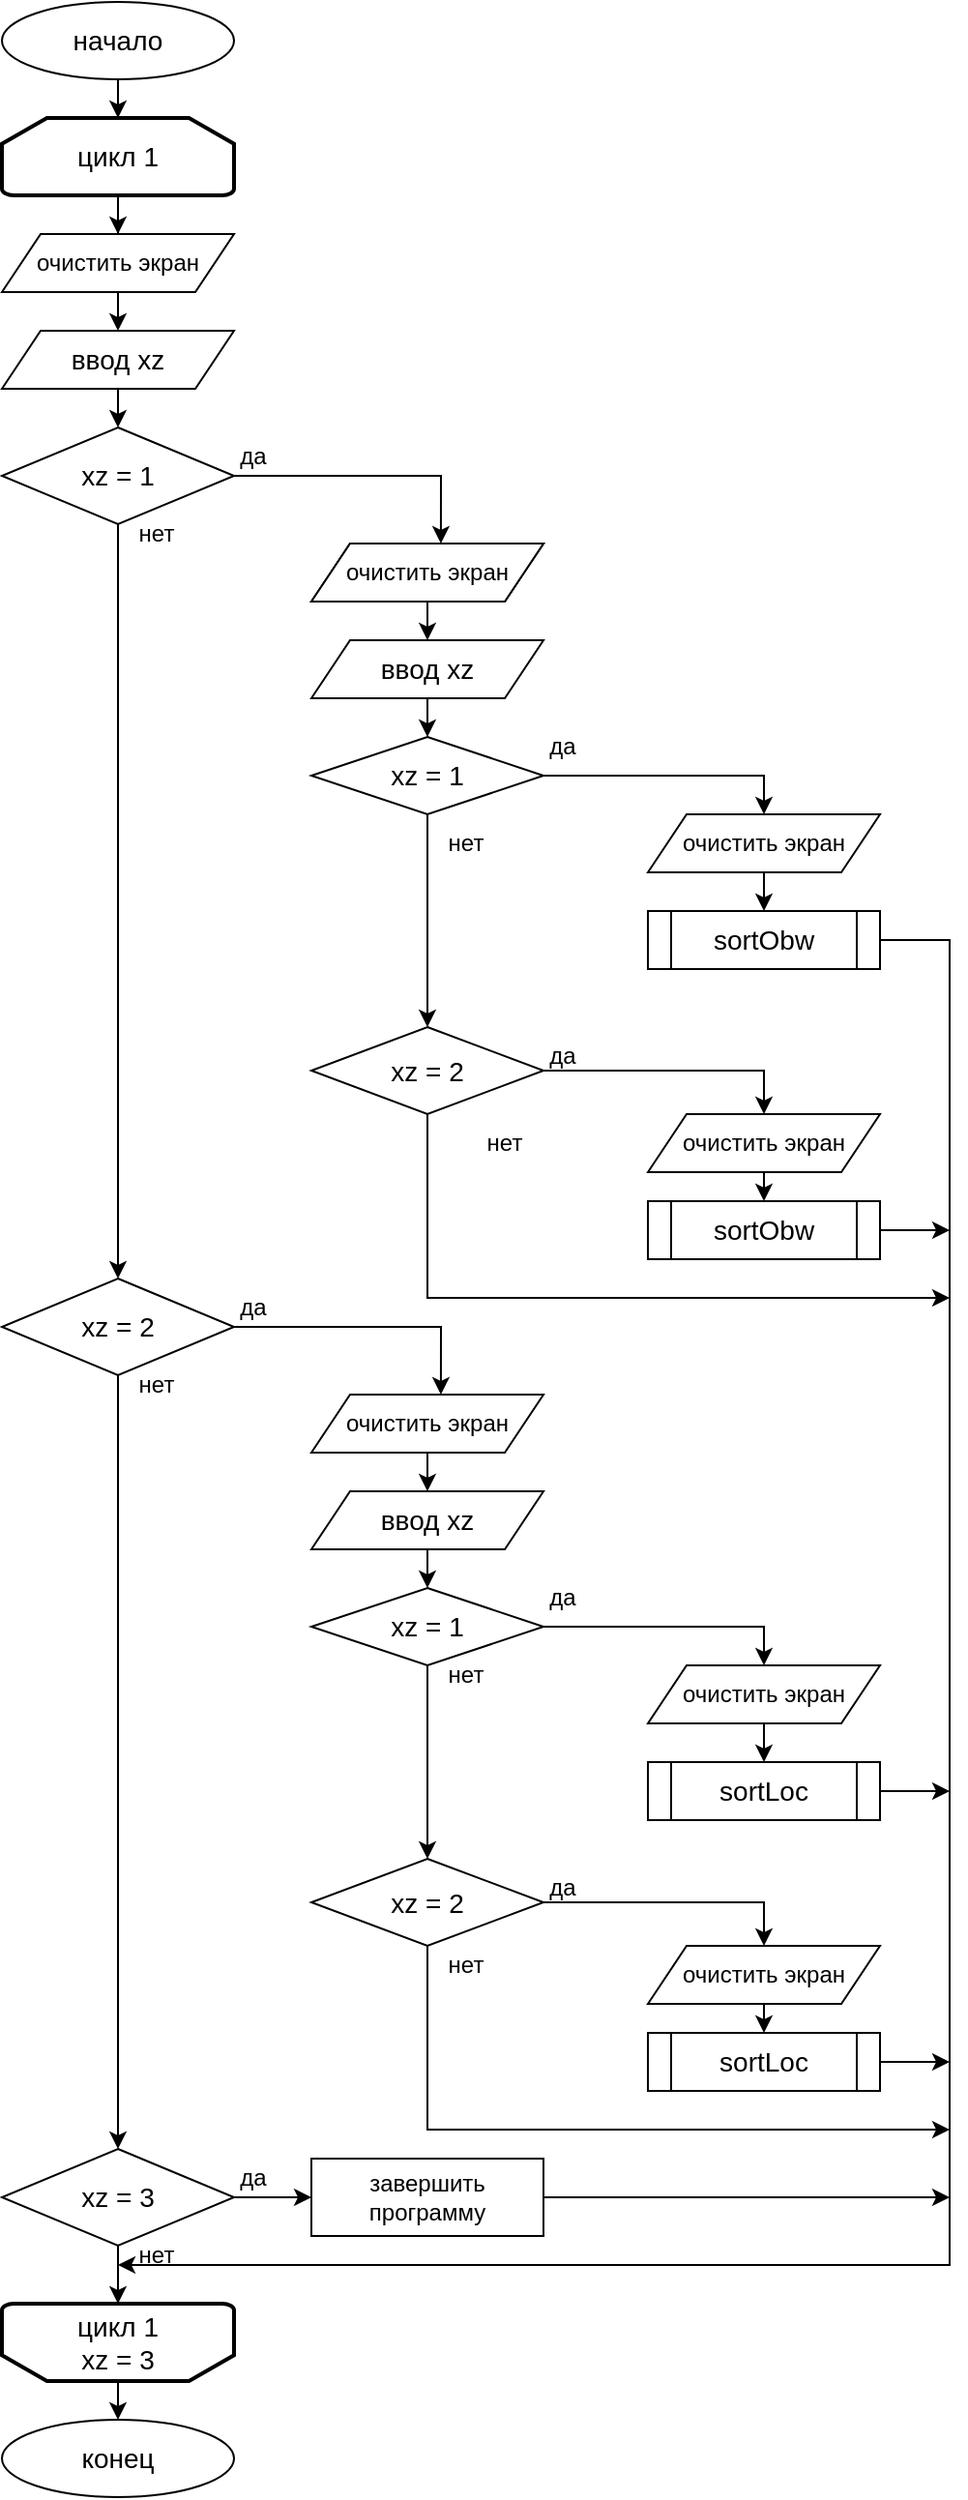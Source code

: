 <mxfile version="22.1.11" type="device">
  <diagram name="Страница — 1" id="aXmNhxKM5Uu4Eri2liGK">
    <mxGraphModel dx="2872" dy="1441" grid="1" gridSize="10" guides="1" tooltips="1" connect="1" arrows="1" fold="1" page="1" pageScale="1" pageWidth="827" pageHeight="1169" math="0" shadow="0">
      <root>
        <mxCell id="0" />
        <mxCell id="1" parent="0" />
        <mxCell id="ZohRDArfEy2N2_62YZO6-1" value="&lt;font style=&quot;font-size: 14px;&quot;&gt;начало&lt;/font&gt;" style="ellipse;whiteSpace=wrap;html=1;" vertex="1" parent="1">
          <mxGeometry x="80" y="40" width="120" height="40" as="geometry" />
        </mxCell>
        <mxCell id="ZohRDArfEy2N2_62YZO6-9" style="edgeStyle=orthogonalEdgeStyle;rounded=0;orthogonalLoop=1;jettySize=auto;html=1;exitX=0.5;exitY=1;exitDx=0;exitDy=0;exitPerimeter=0;" edge="1" parent="1" source="ZohRDArfEy2N2_62YZO6-2" target="ZohRDArfEy2N2_62YZO6-3">
          <mxGeometry relative="1" as="geometry" />
        </mxCell>
        <mxCell id="ZohRDArfEy2N2_62YZO6-2" value="&lt;font style=&quot;font-size: 14px;&quot;&gt;цикл 1&lt;/font&gt;" style="strokeWidth=2;html=1;shape=mxgraph.flowchart.loop_limit;whiteSpace=wrap;" vertex="1" parent="1">
          <mxGeometry x="80" y="100" width="120" height="40" as="geometry" />
        </mxCell>
        <mxCell id="ZohRDArfEy2N2_62YZO6-10" style="edgeStyle=orthogonalEdgeStyle;rounded=0;orthogonalLoop=1;jettySize=auto;html=1;exitX=0.5;exitY=1;exitDx=0;exitDy=0;entryX=0.5;entryY=0;entryDx=0;entryDy=0;" edge="1" parent="1" source="ZohRDArfEy2N2_62YZO6-3" target="ZohRDArfEy2N2_62YZO6-4">
          <mxGeometry relative="1" as="geometry" />
        </mxCell>
        <mxCell id="ZohRDArfEy2N2_62YZO6-3" value="&lt;font style=&quot;font-size: 12px;&quot;&gt;очистить экран&lt;/font&gt;" style="shape=parallelogram;perimeter=parallelogramPerimeter;whiteSpace=wrap;html=1;fixedSize=1;" vertex="1" parent="1">
          <mxGeometry x="80" y="160" width="120" height="30" as="geometry" />
        </mxCell>
        <mxCell id="ZohRDArfEy2N2_62YZO6-11" style="edgeStyle=orthogonalEdgeStyle;rounded=0;orthogonalLoop=1;jettySize=auto;html=1;exitX=0.5;exitY=1;exitDx=0;exitDy=0;entryX=0.5;entryY=0;entryDx=0;entryDy=0;" edge="1" parent="1" source="ZohRDArfEy2N2_62YZO6-4" target="ZohRDArfEy2N2_62YZO6-5">
          <mxGeometry relative="1" as="geometry" />
        </mxCell>
        <mxCell id="ZohRDArfEy2N2_62YZO6-4" value="&lt;font style=&quot;font-size: 14px;&quot;&gt;ввод xz&lt;/font&gt;" style="shape=parallelogram;perimeter=parallelogramPerimeter;whiteSpace=wrap;html=1;fixedSize=1;" vertex="1" parent="1">
          <mxGeometry x="80" y="210" width="120" height="30" as="geometry" />
        </mxCell>
        <mxCell id="ZohRDArfEy2N2_62YZO6-58" style="edgeStyle=orthogonalEdgeStyle;rounded=0;orthogonalLoop=1;jettySize=auto;html=1;exitX=0.5;exitY=1;exitDx=0;exitDy=0;entryX=0.5;entryY=0;entryDx=0;entryDy=0;" edge="1" parent="1" source="ZohRDArfEy2N2_62YZO6-5" target="ZohRDArfEy2N2_62YZO6-34">
          <mxGeometry relative="1" as="geometry" />
        </mxCell>
        <mxCell id="ZohRDArfEy2N2_62YZO6-5" value="&lt;font style=&quot;font-size: 14px;&quot;&gt;xz = 1&lt;/font&gt;" style="rhombus;whiteSpace=wrap;html=1;" vertex="1" parent="1">
          <mxGeometry x="80" y="260" width="120" height="50" as="geometry" />
        </mxCell>
        <mxCell id="ZohRDArfEy2N2_62YZO6-13" style="edgeStyle=orthogonalEdgeStyle;rounded=0;orthogonalLoop=1;jettySize=auto;html=1;exitX=0.5;exitY=1;exitDx=0;exitDy=0;entryX=0.5;entryY=0;entryDx=0;entryDy=0;" edge="1" parent="1" source="ZohRDArfEy2N2_62YZO6-6" target="ZohRDArfEy2N2_62YZO6-7">
          <mxGeometry relative="1" as="geometry" />
        </mxCell>
        <mxCell id="ZohRDArfEy2N2_62YZO6-6" value="очистить экран" style="shape=parallelogram;perimeter=parallelogramPerimeter;whiteSpace=wrap;html=1;fixedSize=1;" vertex="1" parent="1">
          <mxGeometry x="240" y="320" width="120" height="30" as="geometry" />
        </mxCell>
        <mxCell id="ZohRDArfEy2N2_62YZO6-29" style="edgeStyle=orthogonalEdgeStyle;rounded=0;orthogonalLoop=1;jettySize=auto;html=1;exitX=0.5;exitY=1;exitDx=0;exitDy=0;entryX=0.5;entryY=0;entryDx=0;entryDy=0;" edge="1" parent="1" source="ZohRDArfEy2N2_62YZO6-7" target="ZohRDArfEy2N2_62YZO6-16">
          <mxGeometry relative="1" as="geometry" />
        </mxCell>
        <mxCell id="ZohRDArfEy2N2_62YZO6-7" value="&lt;font style=&quot;font-size: 14px;&quot;&gt;ввод xz&lt;/font&gt;" style="shape=parallelogram;perimeter=parallelogramPerimeter;whiteSpace=wrap;html=1;fixedSize=1;" vertex="1" parent="1">
          <mxGeometry x="240" y="370" width="120" height="30" as="geometry" />
        </mxCell>
        <mxCell id="ZohRDArfEy2N2_62YZO6-8" style="edgeStyle=orthogonalEdgeStyle;rounded=0;orthogonalLoop=1;jettySize=auto;html=1;exitX=0.5;exitY=1;exitDx=0;exitDy=0;entryX=0.5;entryY=0;entryDx=0;entryDy=0;entryPerimeter=0;" edge="1" parent="1" source="ZohRDArfEy2N2_62YZO6-1" target="ZohRDArfEy2N2_62YZO6-2">
          <mxGeometry relative="1" as="geometry" />
        </mxCell>
        <mxCell id="ZohRDArfEy2N2_62YZO6-12" style="edgeStyle=orthogonalEdgeStyle;rounded=0;orthogonalLoop=1;jettySize=auto;html=1;exitX=1;exitY=0.5;exitDx=0;exitDy=0;entryX=0.558;entryY=0;entryDx=0;entryDy=0;entryPerimeter=0;" edge="1" parent="1" source="ZohRDArfEy2N2_62YZO6-5" target="ZohRDArfEy2N2_62YZO6-6">
          <mxGeometry relative="1" as="geometry" />
        </mxCell>
        <mxCell id="ZohRDArfEy2N2_62YZO6-14" value="да" style="text;html=1;strokeColor=none;fillColor=none;align=center;verticalAlign=middle;whiteSpace=wrap;rounded=0;" vertex="1" parent="1">
          <mxGeometry x="180" y="260" width="60" height="30" as="geometry" />
        </mxCell>
        <mxCell id="ZohRDArfEy2N2_62YZO6-15" value="нет" style="text;html=1;strokeColor=none;fillColor=none;align=center;verticalAlign=middle;whiteSpace=wrap;rounded=0;" vertex="1" parent="1">
          <mxGeometry x="130" y="300" width="60" height="30" as="geometry" />
        </mxCell>
        <mxCell id="ZohRDArfEy2N2_62YZO6-23" style="edgeStyle=orthogonalEdgeStyle;rounded=0;orthogonalLoop=1;jettySize=auto;html=1;exitX=1;exitY=0.5;exitDx=0;exitDy=0;entryX=0.5;entryY=0;entryDx=0;entryDy=0;" edge="1" parent="1" source="ZohRDArfEy2N2_62YZO6-16" target="ZohRDArfEy2N2_62YZO6-19">
          <mxGeometry relative="1" as="geometry" />
        </mxCell>
        <mxCell id="ZohRDArfEy2N2_62YZO6-28" style="edgeStyle=orthogonalEdgeStyle;rounded=0;orthogonalLoop=1;jettySize=auto;html=1;exitX=0.5;exitY=1;exitDx=0;exitDy=0;entryX=0.5;entryY=0;entryDx=0;entryDy=0;" edge="1" parent="1" source="ZohRDArfEy2N2_62YZO6-16" target="ZohRDArfEy2N2_62YZO6-17">
          <mxGeometry relative="1" as="geometry" />
        </mxCell>
        <mxCell id="ZohRDArfEy2N2_62YZO6-16" value="&lt;font style=&quot;font-size: 14px;&quot;&gt;xz = 1&lt;/font&gt;" style="rhombus;whiteSpace=wrap;html=1;" vertex="1" parent="1">
          <mxGeometry x="240" y="420" width="120" height="40" as="geometry" />
        </mxCell>
        <mxCell id="ZohRDArfEy2N2_62YZO6-25" style="edgeStyle=orthogonalEdgeStyle;rounded=0;orthogonalLoop=1;jettySize=auto;html=1;exitX=1;exitY=0.5;exitDx=0;exitDy=0;entryX=0.5;entryY=0;entryDx=0;entryDy=0;" edge="1" parent="1" source="ZohRDArfEy2N2_62YZO6-17" target="ZohRDArfEy2N2_62YZO6-20">
          <mxGeometry relative="1" as="geometry" />
        </mxCell>
        <mxCell id="ZohRDArfEy2N2_62YZO6-70" style="edgeStyle=orthogonalEdgeStyle;rounded=0;orthogonalLoop=1;jettySize=auto;html=1;exitX=0.5;exitY=1;exitDx=0;exitDy=0;" edge="1" parent="1" source="ZohRDArfEy2N2_62YZO6-17">
          <mxGeometry relative="1" as="geometry">
            <mxPoint x="570" y="710" as="targetPoint" />
            <Array as="points">
              <mxPoint x="300" y="710" />
            </Array>
          </mxGeometry>
        </mxCell>
        <mxCell id="ZohRDArfEy2N2_62YZO6-17" value="&lt;font style=&quot;font-size: 14px;&quot;&gt;xz = 2&lt;/font&gt;" style="rhombus;whiteSpace=wrap;html=1;" vertex="1" parent="1">
          <mxGeometry x="240" y="570" width="120" height="45" as="geometry" />
        </mxCell>
        <mxCell id="ZohRDArfEy2N2_62YZO6-18" value="очистить экран" style="shape=parallelogram;perimeter=parallelogramPerimeter;whiteSpace=wrap;html=1;fixedSize=1;" vertex="1" parent="1">
          <mxGeometry x="240" y="320" width="120" height="30" as="geometry" />
        </mxCell>
        <mxCell id="ZohRDArfEy2N2_62YZO6-27" style="edgeStyle=orthogonalEdgeStyle;rounded=0;orthogonalLoop=1;jettySize=auto;html=1;exitX=0.5;exitY=1;exitDx=0;exitDy=0;entryX=0.5;entryY=0;entryDx=0;entryDy=0;" edge="1" parent="1" source="ZohRDArfEy2N2_62YZO6-19" target="ZohRDArfEy2N2_62YZO6-21">
          <mxGeometry relative="1" as="geometry" />
        </mxCell>
        <mxCell id="ZohRDArfEy2N2_62YZO6-19" value="очистить экран" style="shape=parallelogram;perimeter=parallelogramPerimeter;whiteSpace=wrap;html=1;fixedSize=1;" vertex="1" parent="1">
          <mxGeometry x="414" y="460" width="120" height="30" as="geometry" />
        </mxCell>
        <mxCell id="ZohRDArfEy2N2_62YZO6-26" style="edgeStyle=orthogonalEdgeStyle;rounded=0;orthogonalLoop=1;jettySize=auto;html=1;exitX=0.5;exitY=1;exitDx=0;exitDy=0;entryX=0.5;entryY=0;entryDx=0;entryDy=0;" edge="1" parent="1" source="ZohRDArfEy2N2_62YZO6-20" target="ZohRDArfEy2N2_62YZO6-22">
          <mxGeometry relative="1" as="geometry" />
        </mxCell>
        <mxCell id="ZohRDArfEy2N2_62YZO6-20" value="очистить экран" style="shape=parallelogram;perimeter=parallelogramPerimeter;whiteSpace=wrap;html=1;fixedSize=1;" vertex="1" parent="1">
          <mxGeometry x="414" y="615" width="120" height="30" as="geometry" />
        </mxCell>
        <mxCell id="ZohRDArfEy2N2_62YZO6-67" style="edgeStyle=orthogonalEdgeStyle;rounded=0;orthogonalLoop=1;jettySize=auto;html=1;exitX=1;exitY=0.5;exitDx=0;exitDy=0;" edge="1" parent="1" source="ZohRDArfEy2N2_62YZO6-21">
          <mxGeometry relative="1" as="geometry">
            <mxPoint x="140" y="1210" as="targetPoint" />
            <Array as="points">
              <mxPoint x="570" y="525" />
              <mxPoint x="570" y="1210" />
            </Array>
          </mxGeometry>
        </mxCell>
        <mxCell id="ZohRDArfEy2N2_62YZO6-21" value="&lt;font style=&quot;font-size: 14px;&quot;&gt;sortObw&lt;/font&gt;" style="shape=process;whiteSpace=wrap;html=1;backgroundOutline=1;" vertex="1" parent="1">
          <mxGeometry x="414" y="510" width="120" height="30" as="geometry" />
        </mxCell>
        <mxCell id="ZohRDArfEy2N2_62YZO6-68" style="edgeStyle=orthogonalEdgeStyle;rounded=0;orthogonalLoop=1;jettySize=auto;html=1;exitX=1;exitY=0.5;exitDx=0;exitDy=0;" edge="1" parent="1" source="ZohRDArfEy2N2_62YZO6-22">
          <mxGeometry relative="1" as="geometry">
            <mxPoint x="570" y="675" as="targetPoint" />
          </mxGeometry>
        </mxCell>
        <mxCell id="ZohRDArfEy2N2_62YZO6-22" value="&lt;font style=&quot;font-size: 14px;&quot;&gt;sortObw&lt;/font&gt;" style="shape=process;whiteSpace=wrap;html=1;backgroundOutline=1;" vertex="1" parent="1">
          <mxGeometry x="414" y="660" width="120" height="30" as="geometry" />
        </mxCell>
        <mxCell id="ZohRDArfEy2N2_62YZO6-30" value="да" style="text;html=1;strokeColor=none;fillColor=none;align=center;verticalAlign=middle;whiteSpace=wrap;rounded=0;" vertex="1" parent="1">
          <mxGeometry x="340" y="410" width="60" height="30" as="geometry" />
        </mxCell>
        <mxCell id="ZohRDArfEy2N2_62YZO6-31" value="нет" style="text;html=1;strokeColor=none;fillColor=none;align=center;verticalAlign=middle;whiteSpace=wrap;rounded=0;" vertex="1" parent="1">
          <mxGeometry x="290" y="460" width="60" height="30" as="geometry" />
        </mxCell>
        <mxCell id="ZohRDArfEy2N2_62YZO6-32" value="да" style="text;html=1;strokeColor=none;fillColor=none;align=center;verticalAlign=middle;whiteSpace=wrap;rounded=0;" vertex="1" parent="1">
          <mxGeometry x="340" y="570" width="60" height="30" as="geometry" />
        </mxCell>
        <mxCell id="ZohRDArfEy2N2_62YZO6-33" value="нет" style="text;html=1;strokeColor=none;fillColor=none;align=center;verticalAlign=middle;whiteSpace=wrap;rounded=0;" vertex="1" parent="1">
          <mxGeometry x="310" y="615" width="60" height="30" as="geometry" />
        </mxCell>
        <mxCell id="ZohRDArfEy2N2_62YZO6-76" style="edgeStyle=orthogonalEdgeStyle;rounded=0;orthogonalLoop=1;jettySize=auto;html=1;exitX=0.5;exitY=1;exitDx=0;exitDy=0;entryX=0.5;entryY=0;entryDx=0;entryDy=0;" edge="1" parent="1" source="ZohRDArfEy2N2_62YZO6-34" target="ZohRDArfEy2N2_62YZO6-59">
          <mxGeometry relative="1" as="geometry" />
        </mxCell>
        <mxCell id="ZohRDArfEy2N2_62YZO6-34" value="&lt;font style=&quot;font-size: 14px;&quot;&gt;xz = 2&lt;/font&gt;" style="rhombus;whiteSpace=wrap;html=1;" vertex="1" parent="1">
          <mxGeometry x="80" y="700" width="120" height="50" as="geometry" />
        </mxCell>
        <mxCell id="ZohRDArfEy2N2_62YZO6-35" style="edgeStyle=orthogonalEdgeStyle;rounded=0;orthogonalLoop=1;jettySize=auto;html=1;exitX=0.5;exitY=1;exitDx=0;exitDy=0;entryX=0.5;entryY=0;entryDx=0;entryDy=0;" edge="1" parent="1" source="ZohRDArfEy2N2_62YZO6-36" target="ZohRDArfEy2N2_62YZO6-38">
          <mxGeometry relative="1" as="geometry" />
        </mxCell>
        <mxCell id="ZohRDArfEy2N2_62YZO6-36" value="очистить экран" style="shape=parallelogram;perimeter=parallelogramPerimeter;whiteSpace=wrap;html=1;fixedSize=1;" vertex="1" parent="1">
          <mxGeometry x="240" y="760" width="120" height="30" as="geometry" />
        </mxCell>
        <mxCell id="ZohRDArfEy2N2_62YZO6-37" style="edgeStyle=orthogonalEdgeStyle;rounded=0;orthogonalLoop=1;jettySize=auto;html=1;exitX=0.5;exitY=1;exitDx=0;exitDy=0;entryX=0.5;entryY=0;entryDx=0;entryDy=0;" edge="1" parent="1" source="ZohRDArfEy2N2_62YZO6-38" target="ZohRDArfEy2N2_62YZO6-44">
          <mxGeometry relative="1" as="geometry" />
        </mxCell>
        <mxCell id="ZohRDArfEy2N2_62YZO6-38" value="&lt;font style=&quot;font-size: 14px;&quot;&gt;ввод xz&lt;/font&gt;" style="shape=parallelogram;perimeter=parallelogramPerimeter;whiteSpace=wrap;html=1;fixedSize=1;" vertex="1" parent="1">
          <mxGeometry x="240" y="810" width="120" height="30" as="geometry" />
        </mxCell>
        <mxCell id="ZohRDArfEy2N2_62YZO6-39" style="edgeStyle=orthogonalEdgeStyle;rounded=0;orthogonalLoop=1;jettySize=auto;html=1;exitX=1;exitY=0.5;exitDx=0;exitDy=0;entryX=0.558;entryY=0;entryDx=0;entryDy=0;entryPerimeter=0;" edge="1" parent="1" source="ZohRDArfEy2N2_62YZO6-34" target="ZohRDArfEy2N2_62YZO6-36">
          <mxGeometry relative="1" as="geometry" />
        </mxCell>
        <mxCell id="ZohRDArfEy2N2_62YZO6-40" value="да" style="text;html=1;strokeColor=none;fillColor=none;align=center;verticalAlign=middle;whiteSpace=wrap;rounded=0;" vertex="1" parent="1">
          <mxGeometry x="180" y="700" width="60" height="30" as="geometry" />
        </mxCell>
        <mxCell id="ZohRDArfEy2N2_62YZO6-41" value="нет" style="text;html=1;strokeColor=none;fillColor=none;align=center;verticalAlign=middle;whiteSpace=wrap;rounded=0;" vertex="1" parent="1">
          <mxGeometry x="130" y="740" width="60" height="30" as="geometry" />
        </mxCell>
        <mxCell id="ZohRDArfEy2N2_62YZO6-42" style="edgeStyle=orthogonalEdgeStyle;rounded=0;orthogonalLoop=1;jettySize=auto;html=1;exitX=1;exitY=0.5;exitDx=0;exitDy=0;entryX=0.5;entryY=0;entryDx=0;entryDy=0;" edge="1" parent="1" source="ZohRDArfEy2N2_62YZO6-44" target="ZohRDArfEy2N2_62YZO6-49">
          <mxGeometry relative="1" as="geometry" />
        </mxCell>
        <mxCell id="ZohRDArfEy2N2_62YZO6-43" style="edgeStyle=orthogonalEdgeStyle;rounded=0;orthogonalLoop=1;jettySize=auto;html=1;exitX=0.5;exitY=1;exitDx=0;exitDy=0;entryX=0.5;entryY=0;entryDx=0;entryDy=0;" edge="1" parent="1" source="ZohRDArfEy2N2_62YZO6-44" target="ZohRDArfEy2N2_62YZO6-46">
          <mxGeometry relative="1" as="geometry" />
        </mxCell>
        <mxCell id="ZohRDArfEy2N2_62YZO6-44" value="&lt;font style=&quot;font-size: 14px;&quot;&gt;xz = 1&lt;/font&gt;" style="rhombus;whiteSpace=wrap;html=1;" vertex="1" parent="1">
          <mxGeometry x="240" y="860" width="120" height="40" as="geometry" />
        </mxCell>
        <mxCell id="ZohRDArfEy2N2_62YZO6-45" style="edgeStyle=orthogonalEdgeStyle;rounded=0;orthogonalLoop=1;jettySize=auto;html=1;exitX=1;exitY=0.5;exitDx=0;exitDy=0;entryX=0.5;entryY=0;entryDx=0;entryDy=0;" edge="1" parent="1" source="ZohRDArfEy2N2_62YZO6-46" target="ZohRDArfEy2N2_62YZO6-51">
          <mxGeometry relative="1" as="geometry" />
        </mxCell>
        <mxCell id="ZohRDArfEy2N2_62YZO6-74" style="edgeStyle=orthogonalEdgeStyle;rounded=0;orthogonalLoop=1;jettySize=auto;html=1;exitX=0.5;exitY=1;exitDx=0;exitDy=0;" edge="1" parent="1" source="ZohRDArfEy2N2_62YZO6-46">
          <mxGeometry relative="1" as="geometry">
            <mxPoint x="570" y="1140" as="targetPoint" />
            <Array as="points">
              <mxPoint x="300" y="1140" />
            </Array>
          </mxGeometry>
        </mxCell>
        <mxCell id="ZohRDArfEy2N2_62YZO6-46" value="&lt;font style=&quot;font-size: 14px;&quot;&gt;xz = 2&lt;/font&gt;" style="rhombus;whiteSpace=wrap;html=1;" vertex="1" parent="1">
          <mxGeometry x="240" y="1000" width="120" height="45" as="geometry" />
        </mxCell>
        <mxCell id="ZohRDArfEy2N2_62YZO6-48" style="edgeStyle=orthogonalEdgeStyle;rounded=0;orthogonalLoop=1;jettySize=auto;html=1;exitX=0.5;exitY=1;exitDx=0;exitDy=0;entryX=0.5;entryY=0;entryDx=0;entryDy=0;" edge="1" parent="1" source="ZohRDArfEy2N2_62YZO6-49" target="ZohRDArfEy2N2_62YZO6-52">
          <mxGeometry relative="1" as="geometry" />
        </mxCell>
        <mxCell id="ZohRDArfEy2N2_62YZO6-49" value="очистить экран" style="shape=parallelogram;perimeter=parallelogramPerimeter;whiteSpace=wrap;html=1;fixedSize=1;" vertex="1" parent="1">
          <mxGeometry x="414" y="900" width="120" height="30" as="geometry" />
        </mxCell>
        <mxCell id="ZohRDArfEy2N2_62YZO6-50" style="edgeStyle=orthogonalEdgeStyle;rounded=0;orthogonalLoop=1;jettySize=auto;html=1;exitX=0.5;exitY=1;exitDx=0;exitDy=0;entryX=0.5;entryY=0;entryDx=0;entryDy=0;" edge="1" parent="1" source="ZohRDArfEy2N2_62YZO6-51" target="ZohRDArfEy2N2_62YZO6-53">
          <mxGeometry relative="1" as="geometry" />
        </mxCell>
        <mxCell id="ZohRDArfEy2N2_62YZO6-51" value="очистить экран" style="shape=parallelogram;perimeter=parallelogramPerimeter;whiteSpace=wrap;html=1;fixedSize=1;" vertex="1" parent="1">
          <mxGeometry x="414" y="1045" width="120" height="30" as="geometry" />
        </mxCell>
        <mxCell id="ZohRDArfEy2N2_62YZO6-71" style="edgeStyle=orthogonalEdgeStyle;rounded=0;orthogonalLoop=1;jettySize=auto;html=1;exitX=1;exitY=0.5;exitDx=0;exitDy=0;" edge="1" parent="1" source="ZohRDArfEy2N2_62YZO6-52">
          <mxGeometry relative="1" as="geometry">
            <mxPoint x="570" y="965" as="targetPoint" />
          </mxGeometry>
        </mxCell>
        <mxCell id="ZohRDArfEy2N2_62YZO6-52" value="&lt;font style=&quot;font-size: 14px;&quot;&gt;sortLoc&lt;/font&gt;" style="shape=process;whiteSpace=wrap;html=1;backgroundOutline=1;" vertex="1" parent="1">
          <mxGeometry x="414" y="950" width="120" height="30" as="geometry" />
        </mxCell>
        <mxCell id="ZohRDArfEy2N2_62YZO6-72" style="edgeStyle=orthogonalEdgeStyle;rounded=0;orthogonalLoop=1;jettySize=auto;html=1;exitX=1;exitY=0.5;exitDx=0;exitDy=0;" edge="1" parent="1" source="ZohRDArfEy2N2_62YZO6-53">
          <mxGeometry relative="1" as="geometry">
            <mxPoint x="570" y="1105" as="targetPoint" />
          </mxGeometry>
        </mxCell>
        <mxCell id="ZohRDArfEy2N2_62YZO6-53" value="&lt;font style=&quot;font-size: 14px;&quot;&gt;sortLoc&lt;/font&gt;" style="shape=process;whiteSpace=wrap;html=1;backgroundOutline=1;" vertex="1" parent="1">
          <mxGeometry x="414" y="1090" width="120" height="30" as="geometry" />
        </mxCell>
        <mxCell id="ZohRDArfEy2N2_62YZO6-54" value="да" style="text;html=1;strokeColor=none;fillColor=none;align=center;verticalAlign=middle;whiteSpace=wrap;rounded=0;" vertex="1" parent="1">
          <mxGeometry x="340" y="850" width="60" height="30" as="geometry" />
        </mxCell>
        <mxCell id="ZohRDArfEy2N2_62YZO6-55" value="нет" style="text;html=1;strokeColor=none;fillColor=none;align=center;verticalAlign=middle;whiteSpace=wrap;rounded=0;" vertex="1" parent="1">
          <mxGeometry x="290" y="890" width="60" height="30" as="geometry" />
        </mxCell>
        <mxCell id="ZohRDArfEy2N2_62YZO6-56" value="да" style="text;html=1;strokeColor=none;fillColor=none;align=center;verticalAlign=middle;whiteSpace=wrap;rounded=0;" vertex="1" parent="1">
          <mxGeometry x="340" y="1000" width="60" height="30" as="geometry" />
        </mxCell>
        <mxCell id="ZohRDArfEy2N2_62YZO6-57" value="нет" style="text;html=1;strokeColor=none;fillColor=none;align=center;verticalAlign=middle;whiteSpace=wrap;rounded=0;" vertex="1" parent="1">
          <mxGeometry x="290" y="1040" width="60" height="30" as="geometry" />
        </mxCell>
        <mxCell id="ZohRDArfEy2N2_62YZO6-66" style="edgeStyle=orthogonalEdgeStyle;rounded=0;orthogonalLoop=1;jettySize=auto;html=1;exitX=1;exitY=0.5;exitDx=0;exitDy=0;entryX=0;entryY=0.5;entryDx=0;entryDy=0;" edge="1" parent="1" source="ZohRDArfEy2N2_62YZO6-59" target="ZohRDArfEy2N2_62YZO6-60">
          <mxGeometry relative="1" as="geometry" />
        </mxCell>
        <mxCell id="ZohRDArfEy2N2_62YZO6-59" value="&lt;font style=&quot;font-size: 14px;&quot;&gt;xz = 3&lt;/font&gt;" style="rhombus;whiteSpace=wrap;html=1;" vertex="1" parent="1">
          <mxGeometry x="80" y="1150" width="120" height="50" as="geometry" />
        </mxCell>
        <mxCell id="ZohRDArfEy2N2_62YZO6-73" style="edgeStyle=orthogonalEdgeStyle;rounded=0;orthogonalLoop=1;jettySize=auto;html=1;exitX=1;exitY=0.5;exitDx=0;exitDy=0;" edge="1" parent="1" source="ZohRDArfEy2N2_62YZO6-60">
          <mxGeometry relative="1" as="geometry">
            <mxPoint x="570" y="1175" as="targetPoint" />
          </mxGeometry>
        </mxCell>
        <mxCell id="ZohRDArfEy2N2_62YZO6-60" value="завершить программу" style="rounded=0;whiteSpace=wrap;html=1;" vertex="1" parent="1">
          <mxGeometry x="240" y="1155" width="120" height="40" as="geometry" />
        </mxCell>
        <mxCell id="ZohRDArfEy2N2_62YZO6-65" style="edgeStyle=orthogonalEdgeStyle;rounded=0;orthogonalLoop=1;jettySize=auto;html=1;exitX=0.5;exitY=0;exitDx=0;exitDy=0;exitPerimeter=0;entryX=0.5;entryY=0;entryDx=0;entryDy=0;" edge="1" parent="1" source="ZohRDArfEy2N2_62YZO6-61" target="ZohRDArfEy2N2_62YZO6-63">
          <mxGeometry relative="1" as="geometry" />
        </mxCell>
        <mxCell id="ZohRDArfEy2N2_62YZO6-61" value="" style="strokeWidth=2;html=1;shape=mxgraph.flowchart.loop_limit;whiteSpace=wrap;rotation=-180;" vertex="1" parent="1">
          <mxGeometry x="80" y="1230" width="120" height="40" as="geometry" />
        </mxCell>
        <mxCell id="ZohRDArfEy2N2_62YZO6-62" value="&lt;font style=&quot;font-size: 14px;&quot;&gt;цикл 1&lt;br&gt;xz = 3&lt;/font&gt;" style="text;html=1;strokeColor=none;fillColor=none;align=center;verticalAlign=middle;whiteSpace=wrap;rounded=0;" vertex="1" parent="1">
          <mxGeometry x="110" y="1247.5" width="60" height="5" as="geometry" />
        </mxCell>
        <mxCell id="ZohRDArfEy2N2_62YZO6-63" value="&lt;font style=&quot;font-size: 14px;&quot;&gt;конец&lt;/font&gt;" style="ellipse;whiteSpace=wrap;html=1;" vertex="1" parent="1">
          <mxGeometry x="80" y="1290" width="120" height="40" as="geometry" />
        </mxCell>
        <mxCell id="ZohRDArfEy2N2_62YZO6-64" style="edgeStyle=orthogonalEdgeStyle;rounded=0;orthogonalLoop=1;jettySize=auto;html=1;exitX=0.5;exitY=1;exitDx=0;exitDy=0;entryX=0.5;entryY=1;entryDx=0;entryDy=0;entryPerimeter=0;" edge="1" parent="1" source="ZohRDArfEy2N2_62YZO6-59" target="ZohRDArfEy2N2_62YZO6-61">
          <mxGeometry relative="1" as="geometry" />
        </mxCell>
        <mxCell id="ZohRDArfEy2N2_62YZO6-75" value="да" style="text;html=1;strokeColor=none;fillColor=none;align=center;verticalAlign=middle;whiteSpace=wrap;rounded=0;" vertex="1" parent="1">
          <mxGeometry x="180" y="1150" width="60" height="30" as="geometry" />
        </mxCell>
        <mxCell id="ZohRDArfEy2N2_62YZO6-77" value="нет" style="text;html=1;strokeColor=none;fillColor=none;align=center;verticalAlign=middle;whiteSpace=wrap;rounded=0;" vertex="1" parent="1">
          <mxGeometry x="130" y="1190" width="60" height="30" as="geometry" />
        </mxCell>
      </root>
    </mxGraphModel>
  </diagram>
</mxfile>
